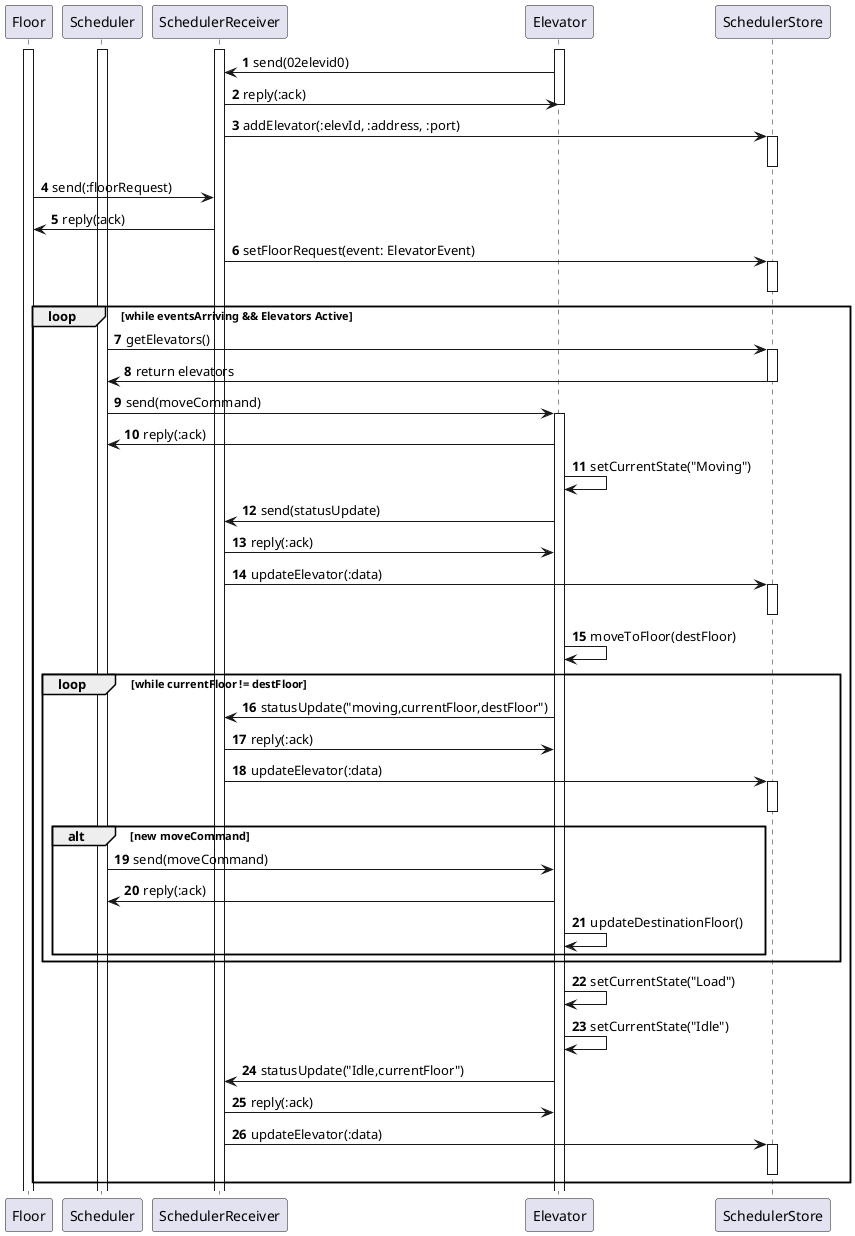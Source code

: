 @startuml
'https://plantuml.com/sequence-diagram

autonumber


activate Floor
activate Scheduler
activate SchedulerReceiver
activate Elevator

Elevator -> SchedulerReceiver: send(02elevid0)
SchedulerReceiver -> Elevator: reply(:ack)
deactivate Elevator
SchedulerReceiver -> SchedulerStore: addElevator(:elevId, :address, :port)
activate SchedulerStore
deactivate SchedulerStore
Floor -> SchedulerReceiver: send(:floorRequest)
SchedulerReceiver -> Floor: reply(:ack)
SchedulerReceiver -> SchedulerStore: setFloorRequest(event: ElevatorEvent)
activate SchedulerStore
deactivate SchedulerStore

loop while eventsArriving && Elevators Active
    Scheduler->SchedulerStore: getElevators()
    activate SchedulerStore
    SchedulerStore->Scheduler: return elevators
    deactivate SchedulerStore
    Scheduler->Elevator: send(moveCommand)
    activate Elevator
    Elevator->Scheduler: reply(:ack)
    Elevator->Elevator: setCurrentState("Moving")
    Elevator->SchedulerReceiver: send(statusUpdate)
    SchedulerReceiver->Elevator: reply(:ack)
    SchedulerReceiver->SchedulerStore: updateElevator(:data)
    activate SchedulerStore
    deactivate SchedulerStore
    Elevator->Elevator: moveToFloor(destFloor)

    loop while currentFloor != destFloor
        Elevator->SchedulerReceiver: statusUpdate("moving,currentFloor,destFloor")
        SchedulerReceiver->Elevator: reply(:ack)
        SchedulerReceiver->SchedulerStore: updateElevator(:data)
            activate SchedulerStore
            deactivate SchedulerStore

        alt new moveCommand
            Scheduler->Elevator: send(moveCommand)
            Elevator->Scheduler: reply(:ack)
            Elevator->Elevator: updateDestinationFloor()
        end

    end
    Elevator->Elevator: setCurrentState("Load")
    Elevator->Elevator: setCurrentState("Idle")
    Elevator->SchedulerReceiver: statusUpdate("Idle,currentFloor")
    SchedulerReceiver->Elevator: reply(:ack)
        SchedulerReceiver->SchedulerStore: updateElevator(:data)
        activate SchedulerStore
        deactivate SchedulerStore
end


@enduml